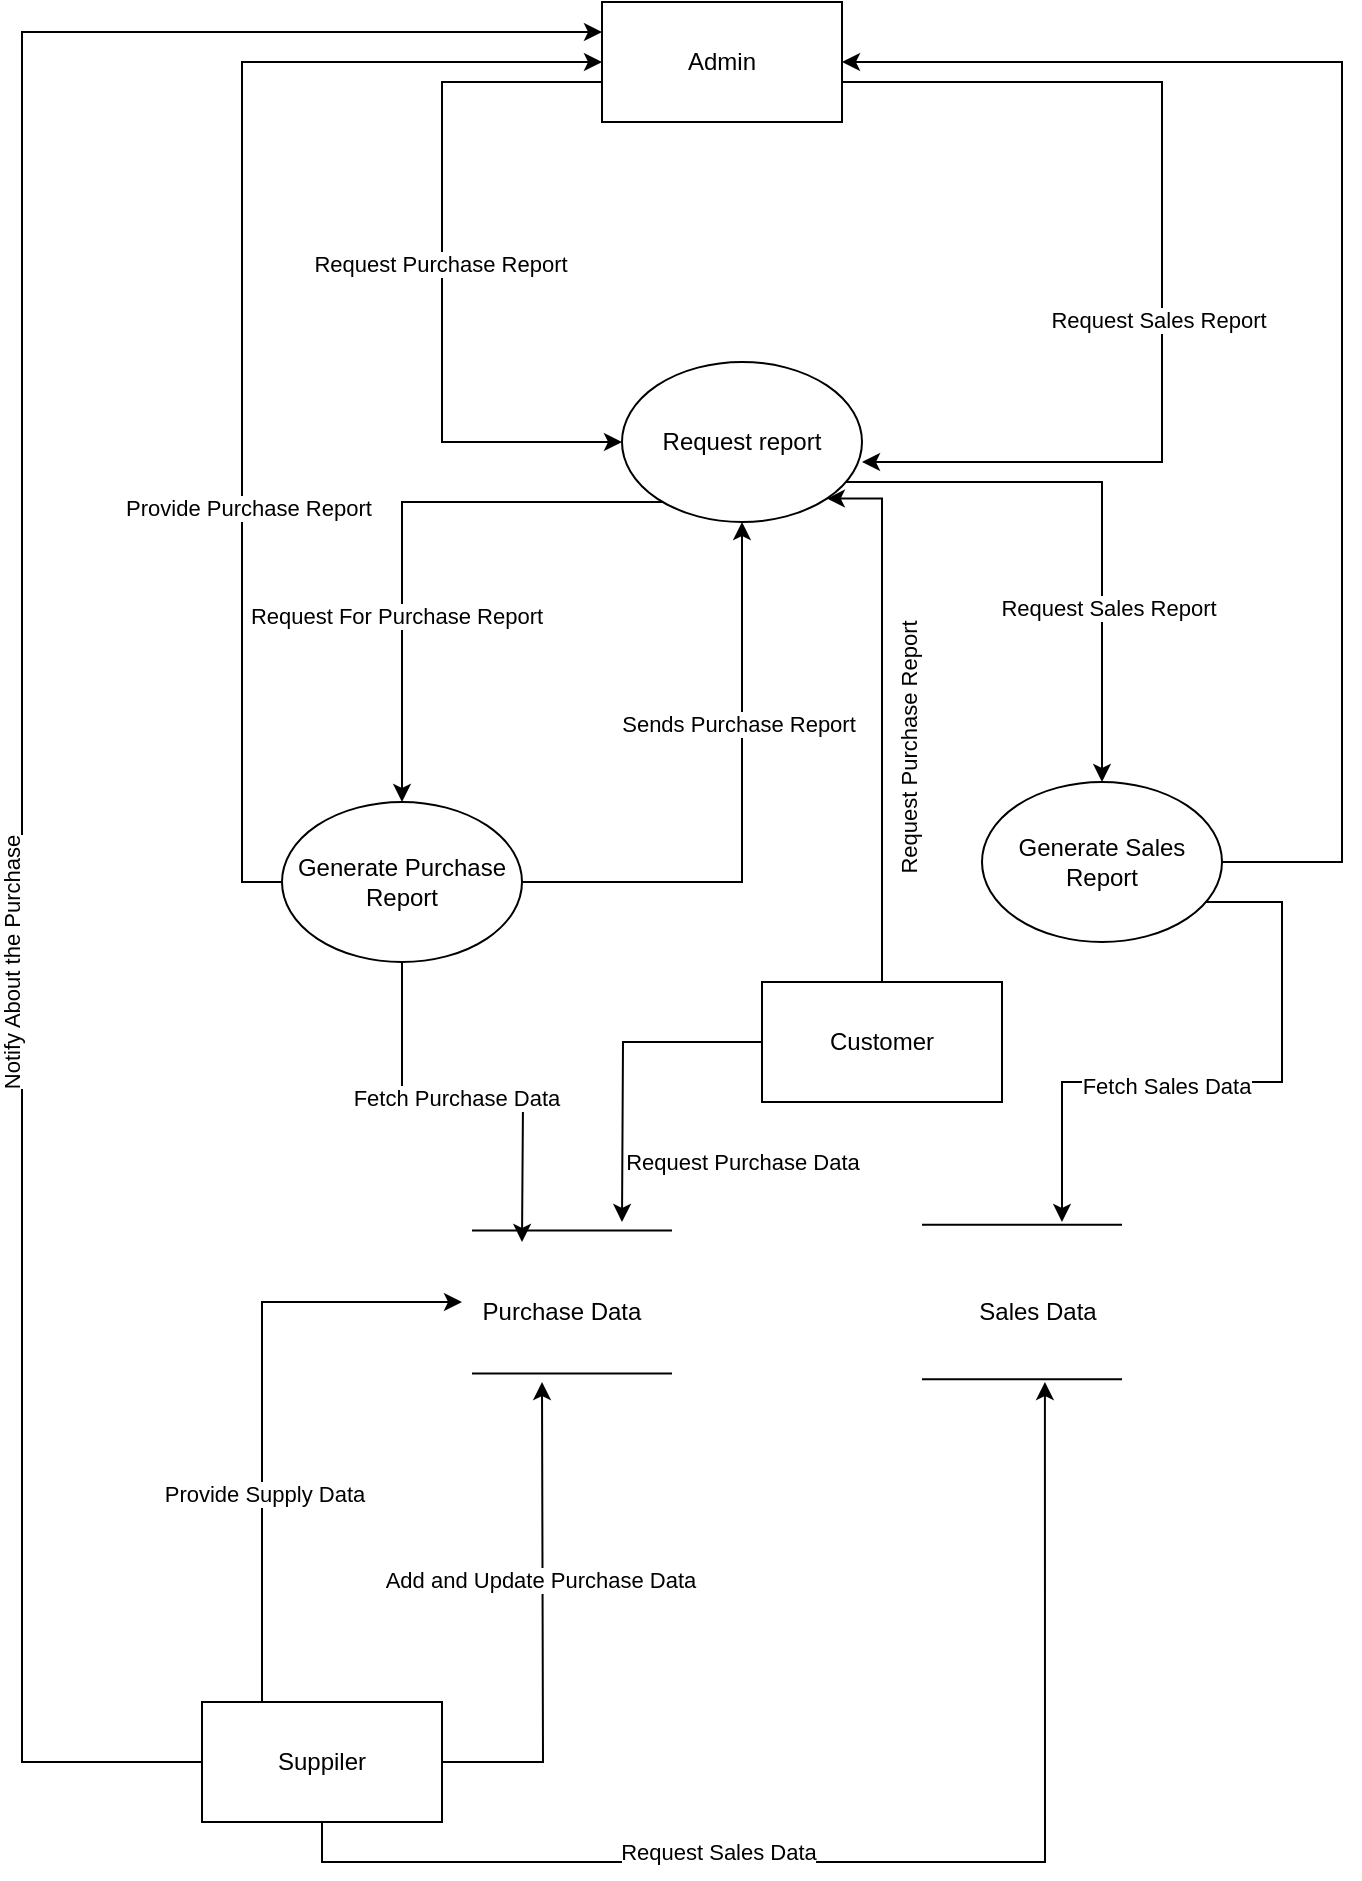 <mxfile version="25.0.3">
  <diagram name="Page-1" id="6R09sJrMDKp5Akx9tDkf">
    <mxGraphModel dx="1338" dy="1316" grid="1" gridSize="10" guides="1" tooltips="1" connect="1" arrows="1" fold="1" page="1" pageScale="1" pageWidth="827" pageHeight="1169" math="0" shadow="0">
      <root>
        <mxCell id="0" />
        <mxCell id="1" parent="0" />
        <mxCell id="3uz0JcGGqckVB5_CLk8R-40" style="edgeStyle=orthogonalEdgeStyle;rounded=0;orthogonalLoop=1;jettySize=auto;html=1;entryX=0.5;entryY=0;entryDx=0;entryDy=0;" edge="1" parent="1" source="3uz0JcGGqckVB5_CLk8R-1" target="3uz0JcGGqckVB5_CLk8R-4">
          <mxGeometry relative="1" as="geometry">
            <Array as="points">
              <mxPoint x="30" y="310" />
            </Array>
          </mxGeometry>
        </mxCell>
        <mxCell id="3uz0JcGGqckVB5_CLk8R-41" value="Request For Purchase Report" style="edgeLabel;html=1;align=center;verticalAlign=middle;resizable=0;points=[];" vertex="1" connectable="0" parent="3uz0JcGGqckVB5_CLk8R-40">
          <mxGeometry x="0.332" y="-3" relative="1" as="geometry">
            <mxPoint y="1" as="offset" />
          </mxGeometry>
        </mxCell>
        <mxCell id="3uz0JcGGqckVB5_CLk8R-42" style="edgeStyle=orthogonalEdgeStyle;rounded=0;orthogonalLoop=1;jettySize=auto;html=1;" edge="1" parent="1" source="3uz0JcGGqckVB5_CLk8R-1" target="3uz0JcGGqckVB5_CLk8R-5">
          <mxGeometry relative="1" as="geometry">
            <Array as="points">
              <mxPoint x="380" y="300" />
            </Array>
          </mxGeometry>
        </mxCell>
        <mxCell id="3uz0JcGGqckVB5_CLk8R-43" value="Request Sales Report" style="edgeLabel;html=1;align=center;verticalAlign=middle;resizable=0;points=[];" vertex="1" connectable="0" parent="3uz0JcGGqckVB5_CLk8R-42">
          <mxGeometry x="0.378" y="3" relative="1" as="geometry">
            <mxPoint y="-1" as="offset" />
          </mxGeometry>
        </mxCell>
        <mxCell id="3uz0JcGGqckVB5_CLk8R-1" value="Request report" style="ellipse;whiteSpace=wrap;html=1;" vertex="1" parent="1">
          <mxGeometry x="140" y="240" width="120" height="80" as="geometry" />
        </mxCell>
        <mxCell id="3uz0JcGGqckVB5_CLk8R-29" style="edgeStyle=orthogonalEdgeStyle;rounded=0;orthogonalLoop=1;jettySize=auto;html=1;" edge="1" parent="1" source="3uz0JcGGqckVB5_CLk8R-2" target="3uz0JcGGqckVB5_CLk8R-1">
          <mxGeometry relative="1" as="geometry">
            <Array as="points">
              <mxPoint x="50" y="100" />
              <mxPoint x="50" y="280" />
            </Array>
          </mxGeometry>
        </mxCell>
        <mxCell id="3uz0JcGGqckVB5_CLk8R-30" value="Request Purchase Report" style="edgeLabel;html=1;align=center;verticalAlign=middle;resizable=0;points=[];" vertex="1" connectable="0" parent="3uz0JcGGqckVB5_CLk8R-29">
          <mxGeometry x="-0.026" y="1" relative="1" as="geometry">
            <mxPoint x="-2" as="offset" />
          </mxGeometry>
        </mxCell>
        <mxCell id="3uz0JcGGqckVB5_CLk8R-2" value="Admin" style="rounded=0;whiteSpace=wrap;html=1;" vertex="1" parent="1">
          <mxGeometry x="130" y="60" width="120" height="60" as="geometry" />
        </mxCell>
        <mxCell id="3uz0JcGGqckVB5_CLk8R-35" style="edgeStyle=orthogonalEdgeStyle;rounded=0;orthogonalLoop=1;jettySize=auto;html=1;entryX=0;entryY=0.5;entryDx=0;entryDy=0;" edge="1" parent="1" source="3uz0JcGGqckVB5_CLk8R-4" target="3uz0JcGGqckVB5_CLk8R-2">
          <mxGeometry relative="1" as="geometry">
            <Array as="points">
              <mxPoint x="-50" y="500" />
              <mxPoint x="-50" y="90" />
            </Array>
          </mxGeometry>
        </mxCell>
        <mxCell id="3uz0JcGGqckVB5_CLk8R-37" value="Provide Purchase Report" style="edgeLabel;html=1;align=center;verticalAlign=middle;resizable=0;points=[];" vertex="1" connectable="0" parent="3uz0JcGGqckVB5_CLk8R-35">
          <mxGeometry x="-0.32" y="-3" relative="1" as="geometry">
            <mxPoint as="offset" />
          </mxGeometry>
        </mxCell>
        <mxCell id="3uz0JcGGqckVB5_CLk8R-38" style="edgeStyle=orthogonalEdgeStyle;rounded=0;orthogonalLoop=1;jettySize=auto;html=1;" edge="1" parent="1" source="3uz0JcGGqckVB5_CLk8R-4" target="3uz0JcGGqckVB5_CLk8R-1">
          <mxGeometry relative="1" as="geometry" />
        </mxCell>
        <mxCell id="3uz0JcGGqckVB5_CLk8R-39" value="Sends Purchase Report" style="edgeLabel;html=1;align=center;verticalAlign=middle;resizable=0;points=[];" vertex="1" connectable="0" parent="3uz0JcGGqckVB5_CLk8R-38">
          <mxGeometry x="0.297" y="2" relative="1" as="geometry">
            <mxPoint y="-1" as="offset" />
          </mxGeometry>
        </mxCell>
        <mxCell id="3uz0JcGGqckVB5_CLk8R-44" style="edgeStyle=orthogonalEdgeStyle;rounded=0;orthogonalLoop=1;jettySize=auto;html=1;" edge="1" parent="1" source="3uz0JcGGqckVB5_CLk8R-4">
          <mxGeometry relative="1" as="geometry">
            <mxPoint x="90" y="680" as="targetPoint" />
          </mxGeometry>
        </mxCell>
        <mxCell id="3uz0JcGGqckVB5_CLk8R-45" value="Fetch Purchase Data" style="edgeLabel;html=1;align=center;verticalAlign=middle;resizable=0;points=[];" vertex="1" connectable="0" parent="3uz0JcGGqckVB5_CLk8R-44">
          <mxGeometry x="-0.043" y="2" relative="1" as="geometry">
            <mxPoint x="1" as="offset" />
          </mxGeometry>
        </mxCell>
        <mxCell id="3uz0JcGGqckVB5_CLk8R-4" value="Generate Purchase Report" style="ellipse;whiteSpace=wrap;html=1;" vertex="1" parent="1">
          <mxGeometry x="-30" y="460" width="120" height="80" as="geometry" />
        </mxCell>
        <mxCell id="3uz0JcGGqckVB5_CLk8R-36" style="edgeStyle=orthogonalEdgeStyle;rounded=0;orthogonalLoop=1;jettySize=auto;html=1;entryX=1;entryY=0.5;entryDx=0;entryDy=0;" edge="1" parent="1" source="3uz0JcGGqckVB5_CLk8R-5" target="3uz0JcGGqckVB5_CLk8R-2">
          <mxGeometry relative="1" as="geometry">
            <Array as="points">
              <mxPoint x="500" y="490" />
              <mxPoint x="500" y="90" />
            </Array>
          </mxGeometry>
        </mxCell>
        <mxCell id="3uz0JcGGqckVB5_CLk8R-46" style="edgeStyle=orthogonalEdgeStyle;rounded=0;orthogonalLoop=1;jettySize=auto;html=1;" edge="1" parent="1" source="3uz0JcGGqckVB5_CLk8R-5">
          <mxGeometry relative="1" as="geometry">
            <mxPoint x="360" y="670" as="targetPoint" />
            <Array as="points">
              <mxPoint x="470" y="510" />
              <mxPoint x="470" y="600" />
              <mxPoint x="360" y="600" />
            </Array>
          </mxGeometry>
        </mxCell>
        <mxCell id="3uz0JcGGqckVB5_CLk8R-47" value="Fetch Sales Data" style="edgeLabel;html=1;align=center;verticalAlign=middle;resizable=0;points=[];" vertex="1" connectable="0" parent="3uz0JcGGqckVB5_CLk8R-46">
          <mxGeometry x="0.218" y="2" relative="1" as="geometry">
            <mxPoint x="1" as="offset" />
          </mxGeometry>
        </mxCell>
        <mxCell id="3uz0JcGGqckVB5_CLk8R-5" value="Generate Sales Report" style="ellipse;whiteSpace=wrap;html=1;" vertex="1" parent="1">
          <mxGeometry x="320" y="450" width="120" height="80" as="geometry" />
        </mxCell>
        <mxCell id="3uz0JcGGqckVB5_CLk8R-6" value="" style="shape=link;html=1;rounded=0;width=71.429;" edge="1" parent="1">
          <mxGeometry width="100" relative="1" as="geometry">
            <mxPoint x="65" y="710" as="sourcePoint" />
            <mxPoint x="165" y="710" as="targetPoint" />
          </mxGeometry>
        </mxCell>
        <mxCell id="3uz0JcGGqckVB5_CLk8R-7" value="Sales Data" style="text;html=1;align=center;verticalAlign=middle;whiteSpace=wrap;rounded=0;" vertex="1" parent="1">
          <mxGeometry x="283" y="700" width="130" height="30" as="geometry" />
        </mxCell>
        <mxCell id="3uz0JcGGqckVB5_CLk8R-22" value="" style="shape=link;html=1;rounded=0;width=77.143;" edge="1" parent="1">
          <mxGeometry width="100" relative="1" as="geometry">
            <mxPoint x="290" y="710" as="sourcePoint" />
            <mxPoint x="390" y="710" as="targetPoint" />
          </mxGeometry>
        </mxCell>
        <mxCell id="3uz0JcGGqckVB5_CLk8R-25" value="Purchase Data" style="text;html=1;align=center;verticalAlign=middle;whiteSpace=wrap;rounded=0;" vertex="1" parent="1">
          <mxGeometry x="40" y="700" width="140" height="30" as="geometry" />
        </mxCell>
        <mxCell id="3uz0JcGGqckVB5_CLk8R-54" style="edgeStyle=orthogonalEdgeStyle;rounded=0;orthogonalLoop=1;jettySize=auto;html=1;" edge="1" parent="1" source="3uz0JcGGqckVB5_CLk8R-28">
          <mxGeometry relative="1" as="geometry">
            <mxPoint x="140" y="670" as="targetPoint" />
          </mxGeometry>
        </mxCell>
        <mxCell id="3uz0JcGGqckVB5_CLk8R-55" value="Request Purchase Data" style="edgeLabel;html=1;align=center;verticalAlign=middle;resizable=0;points=[];" vertex="1" connectable="0" parent="3uz0JcGGqckVB5_CLk8R-54">
          <mxGeometry x="0.447" y="-1" relative="1" as="geometry">
            <mxPoint x="61" y="14" as="offset" />
          </mxGeometry>
        </mxCell>
        <mxCell id="3uz0JcGGqckVB5_CLk8R-58" style="edgeStyle=orthogonalEdgeStyle;rounded=0;orthogonalLoop=1;jettySize=auto;html=1;entryX=1;entryY=1;entryDx=0;entryDy=0;" edge="1" parent="1" source="3uz0JcGGqckVB5_CLk8R-28" target="3uz0JcGGqckVB5_CLk8R-1">
          <mxGeometry relative="1" as="geometry">
            <Array as="points">
              <mxPoint x="270" y="308" />
            </Array>
          </mxGeometry>
        </mxCell>
        <mxCell id="3uz0JcGGqckVB5_CLk8R-59" value="Request Purchase Report" style="edgeLabel;html=1;align=center;verticalAlign=middle;resizable=0;points=[];rotation=-90;" vertex="1" connectable="0" parent="3uz0JcGGqckVB5_CLk8R-58">
          <mxGeometry x="-0.131" y="-5" relative="1" as="geometry">
            <mxPoint x="8" as="offset" />
          </mxGeometry>
        </mxCell>
        <mxCell id="3uz0JcGGqckVB5_CLk8R-28" value="Customer" style="rounded=0;whiteSpace=wrap;html=1;" vertex="1" parent="1">
          <mxGeometry x="210" y="550" width="120" height="60" as="geometry" />
        </mxCell>
        <mxCell id="3uz0JcGGqckVB5_CLk8R-33" style="edgeStyle=orthogonalEdgeStyle;rounded=0;orthogonalLoop=1;jettySize=auto;html=1;entryX=1;entryY=0.625;entryDx=0;entryDy=0;entryPerimeter=0;" edge="1" parent="1" source="3uz0JcGGqckVB5_CLk8R-2" target="3uz0JcGGqckVB5_CLk8R-1">
          <mxGeometry relative="1" as="geometry">
            <Array as="points">
              <mxPoint x="410" y="100" />
              <mxPoint x="410" y="290" />
            </Array>
          </mxGeometry>
        </mxCell>
        <mxCell id="3uz0JcGGqckVB5_CLk8R-34" value="Request Sales Report" style="edgeLabel;html=1;align=center;verticalAlign=middle;resizable=0;points=[];" vertex="1" connectable="0" parent="3uz0JcGGqckVB5_CLk8R-33">
          <mxGeometry x="0.115" y="-2" relative="1" as="geometry">
            <mxPoint as="offset" />
          </mxGeometry>
        </mxCell>
        <mxCell id="3uz0JcGGqckVB5_CLk8R-50" style="edgeStyle=orthogonalEdgeStyle;rounded=0;orthogonalLoop=1;jettySize=auto;html=1;" edge="1" parent="1" source="3uz0JcGGqckVB5_CLk8R-49">
          <mxGeometry relative="1" as="geometry">
            <mxPoint x="100" y="750" as="targetPoint" />
          </mxGeometry>
        </mxCell>
        <mxCell id="3uz0JcGGqckVB5_CLk8R-51" value="Add and Update Purchase Data" style="edgeLabel;html=1;align=center;verticalAlign=middle;resizable=0;points=[];" vertex="1" connectable="0" parent="3uz0JcGGqckVB5_CLk8R-50">
          <mxGeometry x="0.177" y="2" relative="1" as="geometry">
            <mxPoint as="offset" />
          </mxGeometry>
        </mxCell>
        <mxCell id="3uz0JcGGqckVB5_CLk8R-52" style="edgeStyle=orthogonalEdgeStyle;rounded=0;orthogonalLoop=1;jettySize=auto;html=1;" edge="1" parent="1" source="3uz0JcGGqckVB5_CLk8R-49">
          <mxGeometry relative="1" as="geometry">
            <mxPoint x="60" y="710" as="targetPoint" />
            <Array as="points">
              <mxPoint x="-40" y="710" />
            </Array>
          </mxGeometry>
        </mxCell>
        <mxCell id="3uz0JcGGqckVB5_CLk8R-53" value="Provide Supply Data" style="edgeLabel;html=1;align=center;verticalAlign=middle;resizable=0;points=[];" vertex="1" connectable="0" parent="3uz0JcGGqckVB5_CLk8R-52">
          <mxGeometry x="-0.302" y="-1" relative="1" as="geometry">
            <mxPoint as="offset" />
          </mxGeometry>
        </mxCell>
        <mxCell id="3uz0JcGGqckVB5_CLk8R-56" style="edgeStyle=orthogonalEdgeStyle;rounded=0;orthogonalLoop=1;jettySize=auto;html=1;" edge="1" parent="1" source="3uz0JcGGqckVB5_CLk8R-49">
          <mxGeometry relative="1" as="geometry">
            <mxPoint x="351.455" y="750" as="targetPoint" />
            <Array as="points">
              <mxPoint x="-10" y="990" />
              <mxPoint x="352" y="990" />
            </Array>
          </mxGeometry>
        </mxCell>
        <mxCell id="3uz0JcGGqckVB5_CLk8R-57" value="Request Sales Data" style="edgeLabel;html=1;align=center;verticalAlign=middle;resizable=0;points=[];" vertex="1" connectable="0" parent="3uz0JcGGqckVB5_CLk8R-56">
          <mxGeometry x="-0.298" y="5" relative="1" as="geometry">
            <mxPoint as="offset" />
          </mxGeometry>
        </mxCell>
        <mxCell id="3uz0JcGGqckVB5_CLk8R-60" style="edgeStyle=orthogonalEdgeStyle;rounded=0;orthogonalLoop=1;jettySize=auto;html=1;entryX=0;entryY=0.25;entryDx=0;entryDy=0;" edge="1" parent="1" source="3uz0JcGGqckVB5_CLk8R-49" target="3uz0JcGGqckVB5_CLk8R-2">
          <mxGeometry relative="1" as="geometry">
            <Array as="points">
              <mxPoint x="-160" y="940" />
              <mxPoint x="-160" y="75" />
            </Array>
          </mxGeometry>
        </mxCell>
        <mxCell id="3uz0JcGGqckVB5_CLk8R-61" value="Notify About the Purchase" style="edgeLabel;html=1;align=center;verticalAlign=middle;resizable=0;points=[];rotation=-90;" vertex="1" connectable="0" parent="3uz0JcGGqckVB5_CLk8R-60">
          <mxGeometry x="-0.212" y="5" relative="1" as="geometry">
            <mxPoint y="1" as="offset" />
          </mxGeometry>
        </mxCell>
        <mxCell id="3uz0JcGGqckVB5_CLk8R-49" value="Suppiler" style="rounded=0;whiteSpace=wrap;html=1;" vertex="1" parent="1">
          <mxGeometry x="-70" y="910" width="120" height="60" as="geometry" />
        </mxCell>
      </root>
    </mxGraphModel>
  </diagram>
</mxfile>

